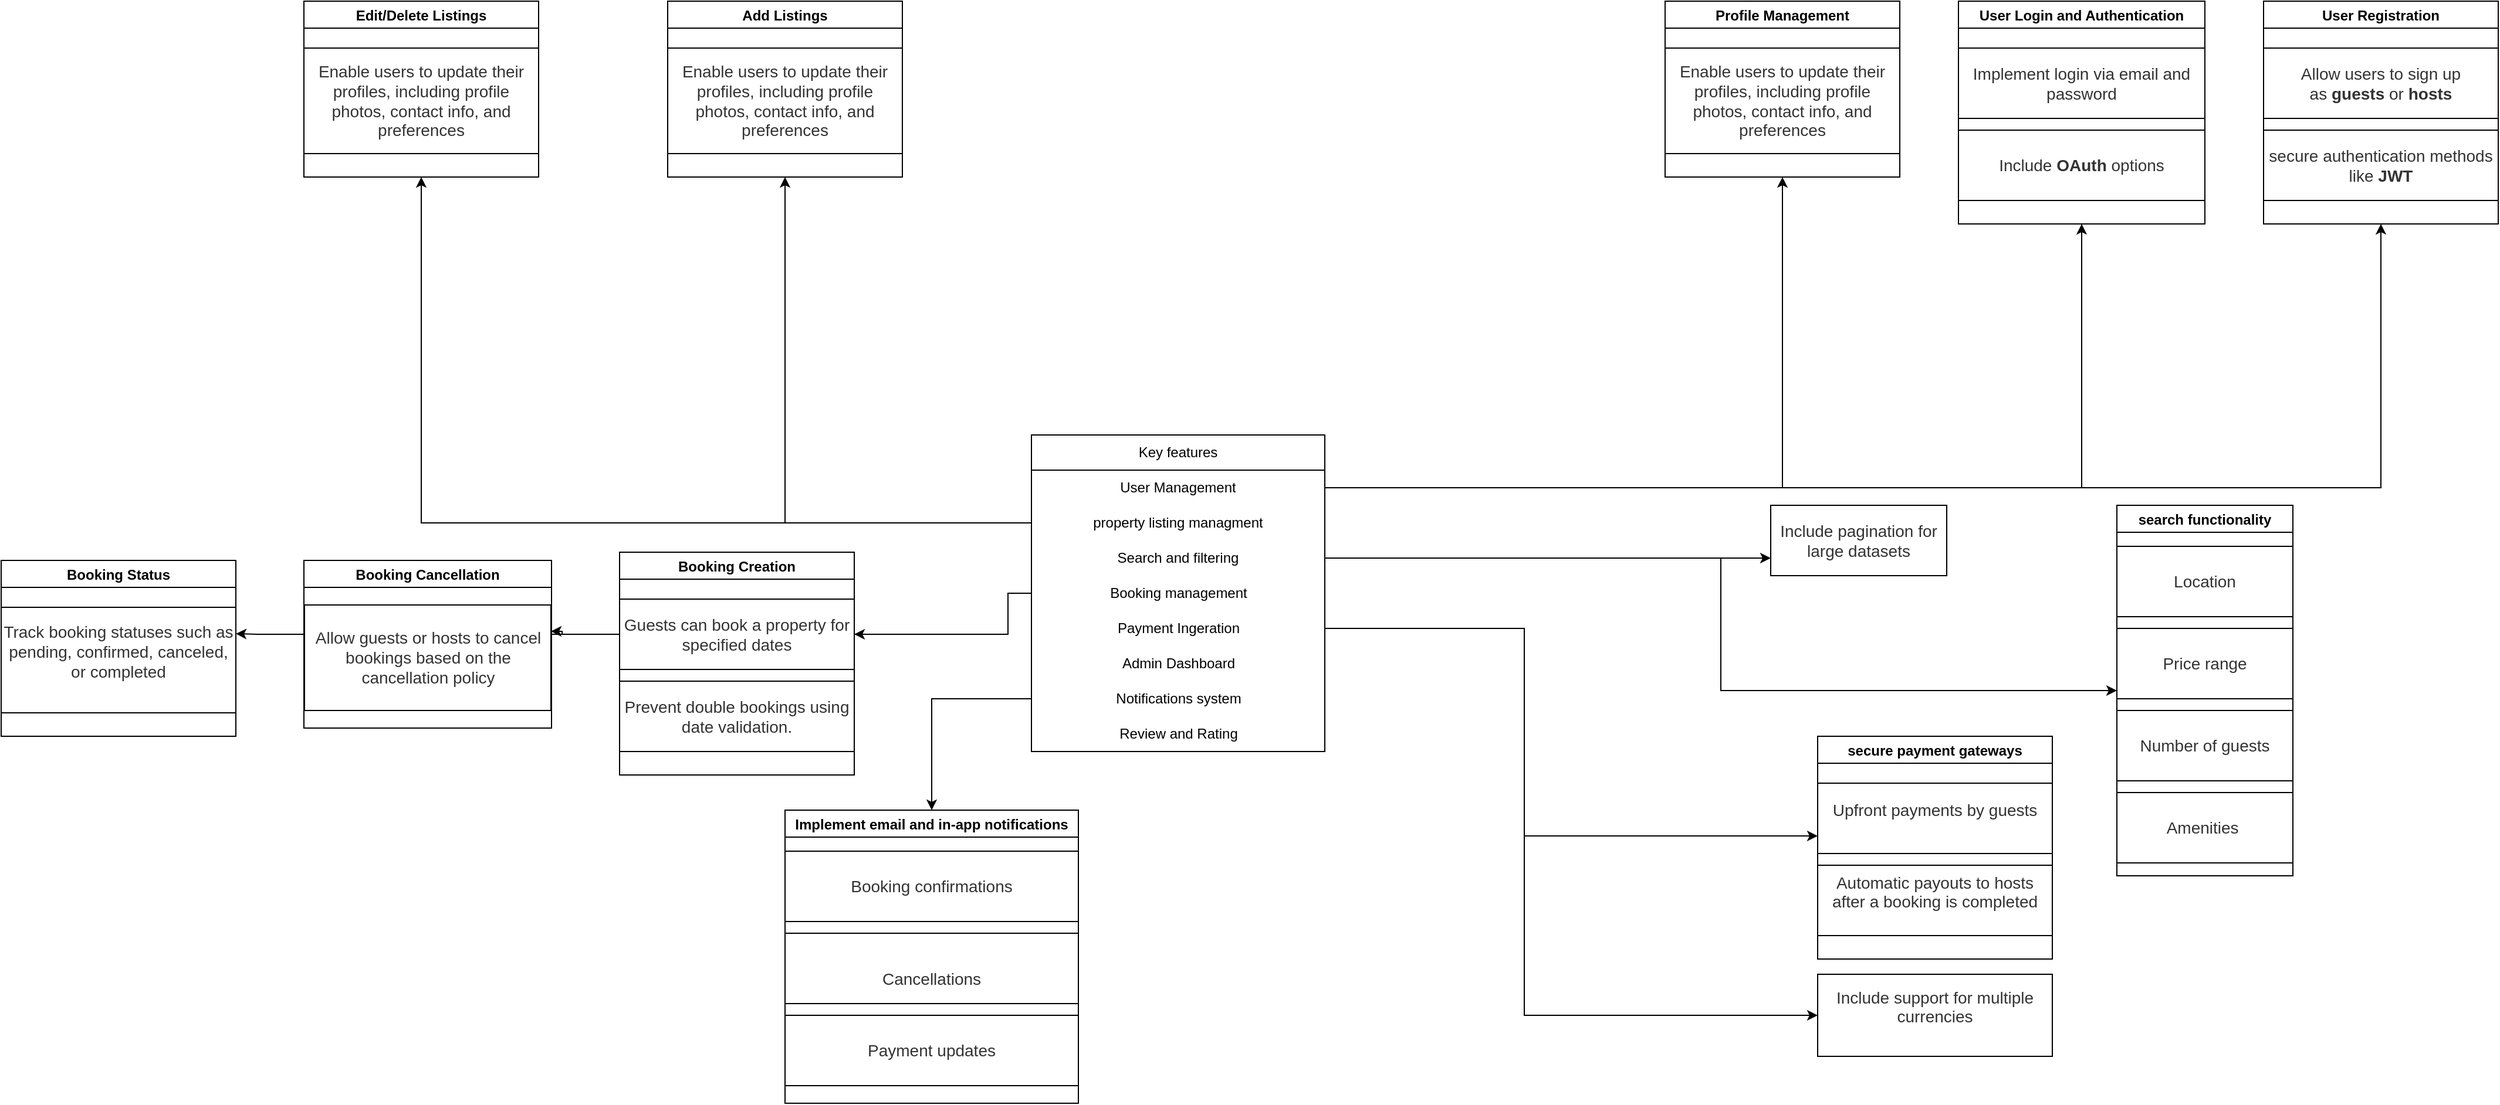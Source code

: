 <mxfile version="24.8.6">
  <diagram name="Page-1" id="ewIaQZ2Lpn-U_PnpUQjz">
    <mxGraphModel dx="3019" dy="2474" grid="1" gridSize="10" guides="1" tooltips="1" connect="1" arrows="1" fold="1" page="1" pageScale="1" pageWidth="827" pageHeight="1169" math="0" shadow="0">
      <root>
        <mxCell id="0" />
        <mxCell id="1" parent="0" />
        <mxCell id="28222j_2KdiVJBQHHPrt-79" style="edgeStyle=orthogonalEdgeStyle;rounded=0;orthogonalLoop=1;jettySize=auto;html=1;entryX=0;entryY=0.75;entryDx=0;entryDy=0;" edge="1" parent="1" source="w7IyEovhkUPnsM_P6XW_-14" target="28222j_2KdiVJBQHHPrt-77">
          <mxGeometry relative="1" as="geometry">
            <Array as="points">
              <mxPoint x="730" y="165" />
              <mxPoint x="730" y="342" />
            </Array>
          </mxGeometry>
        </mxCell>
        <mxCell id="28222j_2KdiVJBQHHPrt-63" style="edgeStyle=orthogonalEdgeStyle;rounded=0;orthogonalLoop=1;jettySize=auto;html=1;entryX=1;entryY=0.25;entryDx=0;entryDy=0;" edge="1" parent="1" source="w7IyEovhkUPnsM_P6XW_-13" target="28222j_2KdiVJBQHHPrt-58">
          <mxGeometry relative="1" as="geometry">
            <Array as="points">
              <mxPoint x="290" y="135" />
              <mxPoint x="290" y="170" />
              <mxPoint x="-90" y="170" />
            </Array>
          </mxGeometry>
        </mxCell>
        <mxCell id="28222j_2KdiVJBQHHPrt-62" style="edgeStyle=orthogonalEdgeStyle;rounded=0;orthogonalLoop=1;jettySize=auto;html=1;entryX=1;entryY=0.25;entryDx=0;entryDy=0;" edge="1" parent="1" source="w7IyEovhkUPnsM_P6XW_-13" target="28222j_2KdiVJBQHHPrt-61">
          <mxGeometry relative="1" as="geometry">
            <Array as="points">
              <mxPoint x="290" y="135" />
              <mxPoint x="290" y="170" />
              <mxPoint x="-350" y="170" />
            </Array>
          </mxGeometry>
        </mxCell>
        <mxCell id="w7IyEovhkUPnsM_P6XW_-1" value="Key features" style="swimlane;fontStyle=0;childLayout=stackLayout;horizontal=1;startSize=30;horizontalStack=0;resizeParent=1;resizeParentMax=0;resizeLast=0;collapsible=1;marginBottom=0;whiteSpace=wrap;html=1;align=center;" parent="1" vertex="1">
          <mxGeometry x="310" width="250" height="270" as="geometry" />
        </mxCell>
        <mxCell id="w7IyEovhkUPnsM_P6XW_-2" value="User Management" style="text;strokeColor=none;fillColor=none;align=center;verticalAlign=middle;spacingLeft=4;spacingRight=4;overflow=hidden;points=[[0,0.5],[1,0.5]];portConstraint=eastwest;rotatable=0;whiteSpace=wrap;html=1;" parent="w7IyEovhkUPnsM_P6XW_-1" vertex="1">
          <mxGeometry y="30" width="250" height="30" as="geometry" />
        </mxCell>
        <mxCell id="w7IyEovhkUPnsM_P6XW_-3" value="property listing managment" style="text;strokeColor=none;fillColor=none;align=center;verticalAlign=middle;spacingLeft=4;spacingRight=4;overflow=hidden;points=[[0,0.5],[1,0.5]];portConstraint=eastwest;rotatable=0;whiteSpace=wrap;html=1;" parent="w7IyEovhkUPnsM_P6XW_-1" vertex="1">
          <mxGeometry y="60" width="250" height="30" as="geometry" />
        </mxCell>
        <mxCell id="w7IyEovhkUPnsM_P6XW_-4" value="Search and filtering" style="text;strokeColor=none;fillColor=none;align=center;verticalAlign=middle;spacingLeft=4;spacingRight=4;overflow=hidden;points=[[0,0.5],[1,0.5]];portConstraint=eastwest;rotatable=0;whiteSpace=wrap;html=1;" parent="w7IyEovhkUPnsM_P6XW_-1" vertex="1">
          <mxGeometry y="90" width="250" height="30" as="geometry" />
        </mxCell>
        <mxCell id="w7IyEovhkUPnsM_P6XW_-13" value="Booking management" style="text;html=1;align=center;verticalAlign=middle;resizable=0;points=[];autosize=1;strokeColor=none;fillColor=none;" parent="w7IyEovhkUPnsM_P6XW_-1" vertex="1">
          <mxGeometry y="120" width="250" height="30" as="geometry" />
        </mxCell>
        <mxCell id="w7IyEovhkUPnsM_P6XW_-14" value="Payment Ingeration" style="text;html=1;align=center;verticalAlign=middle;resizable=0;points=[];autosize=1;strokeColor=none;fillColor=none;" parent="w7IyEovhkUPnsM_P6XW_-1" vertex="1">
          <mxGeometry y="150" width="250" height="30" as="geometry" />
        </mxCell>
        <mxCell id="w7IyEovhkUPnsM_P6XW_-20" value="Admin Dashboard" style="text;html=1;align=center;verticalAlign=middle;resizable=0;points=[];autosize=1;strokeColor=none;fillColor=none;" parent="w7IyEovhkUPnsM_P6XW_-1" vertex="1">
          <mxGeometry y="180" width="250" height="30" as="geometry" />
        </mxCell>
        <mxCell id="w7IyEovhkUPnsM_P6XW_-21" value="Notifications system" style="text;html=1;align=center;verticalAlign=middle;resizable=0;points=[];autosize=1;strokeColor=none;fillColor=none;" parent="w7IyEovhkUPnsM_P6XW_-1" vertex="1">
          <mxGeometry y="210" width="250" height="30" as="geometry" />
        </mxCell>
        <mxCell id="w7IyEovhkUPnsM_P6XW_-19" value="Review and Rating" style="text;html=1;align=center;verticalAlign=middle;resizable=0;points=[];autosize=1;strokeColor=none;fillColor=none;" parent="w7IyEovhkUPnsM_P6XW_-1" vertex="1">
          <mxGeometry y="240" width="250" height="30" as="geometry" />
        </mxCell>
        <mxCell id="28222j_2KdiVJBQHHPrt-20" value="User Registration" style="swimlane;" vertex="1" parent="1">
          <mxGeometry x="1360" y="-370" width="200" height="190" as="geometry" />
        </mxCell>
        <UserObject label="&lt;span style=&quot;color: rgb(51, 51, 51); font-family: aktiv-grotesk, sans-serif; font-size: 14px; text-align: left; background-color: rgb(255, 255, 255);&quot;&gt;Allow users to sign up as&amp;nbsp;&lt;/span&gt;&lt;strong style=&quot;box-sizing: border-box; color: rgb(51, 51, 51); font-family: aktiv-grotesk, sans-serif; font-size: 14px; text-align: left; background-color: rgb(255, 255, 255);&quot;&gt;guests&lt;/strong&gt;&lt;span style=&quot;color: rgb(51, 51, 51); font-family: aktiv-grotesk, sans-serif; font-size: 14px; text-align: left; background-color: rgb(255, 255, 255);&quot;&gt;&amp;nbsp;or&amp;nbsp;&lt;/span&gt;&lt;strong style=&quot;box-sizing: border-box; color: rgb(51, 51, 51); font-family: aktiv-grotesk, sans-serif; font-size: 14px; text-align: left; background-color: rgb(255, 255, 255);&quot;&gt;hosts&lt;/strong&gt;" treeRoot="1" id="28222j_2KdiVJBQHHPrt-22">
          <mxCell style="whiteSpace=wrap;html=1;align=center;treeFolding=1;treeMoving=1;newEdgeStyle={&quot;edgeStyle&quot;:&quot;elbowEdgeStyle&quot;,&quot;startArrow&quot;:&quot;none&quot;,&quot;endArrow&quot;:&quot;none&quot;};" vertex="1" parent="28222j_2KdiVJBQHHPrt-20">
            <mxGeometry y="40" width="200" height="60" as="geometry" />
          </mxCell>
        </UserObject>
        <UserObject label="&lt;span style=&quot;color: rgb(51, 51, 51); font-family: aktiv-grotesk, sans-serif; font-size: 14px; text-align: left; background-color: rgb(255, 255, 255);&quot;&gt;secure authentication methods like&amp;nbsp;&lt;/span&gt;&lt;strong style=&quot;box-sizing: border-box; color: rgb(51, 51, 51); font-family: aktiv-grotesk, sans-serif; font-size: 14px; text-align: left; background-color: rgb(255, 255, 255);&quot;&gt;JWT&lt;/strong&gt;" treeRoot="1" id="28222j_2KdiVJBQHHPrt-23">
          <mxCell style="whiteSpace=wrap;html=1;align=center;treeFolding=1;treeMoving=1;newEdgeStyle={&quot;edgeStyle&quot;:&quot;elbowEdgeStyle&quot;,&quot;startArrow&quot;:&quot;none&quot;,&quot;endArrow&quot;:&quot;none&quot;};" vertex="1" parent="28222j_2KdiVJBQHHPrt-20">
            <mxGeometry y="110" width="200" height="60" as="geometry" />
          </mxCell>
        </UserObject>
        <mxCell id="28222j_2KdiVJBQHHPrt-24" value="User Login and Authentication" style="swimlane;" vertex="1" parent="1">
          <mxGeometry x="1100" y="-370" width="210" height="190" as="geometry" />
        </mxCell>
        <UserObject label="&lt;span style=&quot;color: rgb(51, 51, 51); font-family: aktiv-grotesk, sans-serif; font-size: 14px; text-align: left; background-color: rgb(255, 255, 255);&quot;&gt;Implement login via email and password&lt;/span&gt;" treeRoot="1" id="28222j_2KdiVJBQHHPrt-25">
          <mxCell style="whiteSpace=wrap;html=1;align=center;treeFolding=1;treeMoving=1;newEdgeStyle={&quot;edgeStyle&quot;:&quot;elbowEdgeStyle&quot;,&quot;startArrow&quot;:&quot;none&quot;,&quot;endArrow&quot;:&quot;none&quot;};" vertex="1" parent="28222j_2KdiVJBQHHPrt-24">
            <mxGeometry y="40" width="210" height="60" as="geometry" />
          </mxCell>
        </UserObject>
        <UserObject label="&lt;span style=&quot;color: rgb(51, 51, 51); font-family: aktiv-grotesk, sans-serif; font-size: 14px; text-align: left; background-color: rgb(255, 255, 255);&quot;&gt;Include&amp;nbsp;&lt;/span&gt;&lt;strong style=&quot;box-sizing: border-box; color: rgb(51, 51, 51); font-family: aktiv-grotesk, sans-serif; font-size: 14px; text-align: left; background-color: rgb(255, 255, 255);&quot;&gt;OAuth&lt;/strong&gt;&lt;span style=&quot;color: rgb(51, 51, 51); font-family: aktiv-grotesk, sans-serif; font-size: 14px; text-align: left; background-color: rgb(255, 255, 255);&quot;&gt;&amp;nbsp;options&lt;/span&gt;" treeRoot="1" id="28222j_2KdiVJBQHHPrt-26">
          <mxCell style="whiteSpace=wrap;html=1;align=center;treeFolding=1;treeMoving=1;newEdgeStyle={&quot;edgeStyle&quot;:&quot;elbowEdgeStyle&quot;,&quot;startArrow&quot;:&quot;none&quot;,&quot;endArrow&quot;:&quot;none&quot;};" vertex="1" parent="28222j_2KdiVJBQHHPrt-24">
            <mxGeometry y="110" width="210" height="60" as="geometry" />
          </mxCell>
        </UserObject>
        <mxCell id="28222j_2KdiVJBQHHPrt-28" value="Profile Management" style="swimlane;" vertex="1" parent="1">
          <mxGeometry x="850" y="-370" width="200" height="150" as="geometry" />
        </mxCell>
        <UserObject label="&lt;span style=&quot;color: rgb(51, 51, 51); font-family: aktiv-grotesk, sans-serif; font-size: 14px; text-align: left; background-color: rgb(255, 255, 255);&quot;&gt;Enable users to update their profiles, including profile photos, contact info, and preferences&lt;/span&gt;" treeRoot="1" id="28222j_2KdiVJBQHHPrt-29">
          <mxCell style="whiteSpace=wrap;html=1;align=center;treeFolding=1;treeMoving=1;newEdgeStyle={&quot;edgeStyle&quot;:&quot;elbowEdgeStyle&quot;,&quot;startArrow&quot;:&quot;none&quot;,&quot;endArrow&quot;:&quot;none&quot;};" vertex="1" parent="28222j_2KdiVJBQHHPrt-28">
            <mxGeometry y="40" width="200" height="90" as="geometry" />
          </mxCell>
        </UserObject>
        <mxCell id="28222j_2KdiVJBQHHPrt-36" value="Edit/Delete Listings" style="swimlane;" vertex="1" parent="1">
          <mxGeometry x="-310" y="-370" width="200" height="150" as="geometry" />
        </mxCell>
        <UserObject label="&lt;span style=&quot;color: rgb(51, 51, 51); font-family: aktiv-grotesk, sans-serif; font-size: 14px; text-align: left; background-color: rgb(255, 255, 255);&quot;&gt;Enable users to update their profiles, including profile photos, contact info, and preferences&lt;/span&gt;" treeRoot="1" id="28222j_2KdiVJBQHHPrt-37">
          <mxCell style="whiteSpace=wrap;html=1;align=center;treeFolding=1;treeMoving=1;newEdgeStyle={&quot;edgeStyle&quot;:&quot;elbowEdgeStyle&quot;,&quot;startArrow&quot;:&quot;none&quot;,&quot;endArrow&quot;:&quot;none&quot;};" vertex="1" parent="28222j_2KdiVJBQHHPrt-36">
            <mxGeometry y="40" width="200" height="90" as="geometry" />
          </mxCell>
        </UserObject>
        <mxCell id="28222j_2KdiVJBQHHPrt-43" value="Add Listings" style="swimlane;" vertex="1" parent="1">
          <mxGeometry y="-370" width="200" height="150" as="geometry" />
        </mxCell>
        <UserObject label="&lt;span style=&quot;color: rgb(51, 51, 51); font-family: aktiv-grotesk, sans-serif; font-size: 14px; text-align: left; background-color: rgb(255, 255, 255);&quot;&gt;Enable users to update their profiles, including profile photos, contact info, and preferences&lt;/span&gt;" treeRoot="1" id="28222j_2KdiVJBQHHPrt-44">
          <mxCell style="whiteSpace=wrap;html=1;align=center;treeFolding=1;treeMoving=1;newEdgeStyle={&quot;edgeStyle&quot;:&quot;elbowEdgeStyle&quot;,&quot;startArrow&quot;:&quot;none&quot;,&quot;endArrow&quot;:&quot;none&quot;};" vertex="1" parent="28222j_2KdiVJBQHHPrt-43">
            <mxGeometry y="40" width="200" height="90" as="geometry" />
          </mxCell>
        </UserObject>
        <mxCell id="28222j_2KdiVJBQHHPrt-46" value="search functionality" style="swimlane;" vertex="1" parent="1">
          <mxGeometry x="1235" y="60" width="150" height="316" as="geometry" />
        </mxCell>
        <UserObject label="&lt;span style=&quot;background-color: rgb(255, 255, 255); color: rgb(51, 51, 51); font-family: aktiv-grotesk, sans-serif; font-size: 14px; text-align: left;&quot;&gt;Location&lt;/span&gt;" treeRoot="1" id="28222j_2KdiVJBQHHPrt-47">
          <mxCell style="whiteSpace=wrap;html=1;align=center;treeFolding=1;treeMoving=1;newEdgeStyle={&quot;edgeStyle&quot;:&quot;elbowEdgeStyle&quot;,&quot;startArrow&quot;:&quot;none&quot;,&quot;endArrow&quot;:&quot;none&quot;};" vertex="1" parent="28222j_2KdiVJBQHHPrt-46">
            <mxGeometry y="35" width="150" height="60" as="geometry" />
          </mxCell>
        </UserObject>
        <UserObject label="&lt;span style=&quot;background-color: rgb(255, 255, 255); color: rgb(51, 51, 51); font-family: aktiv-grotesk, sans-serif; font-size: 14px; text-align: left;&quot;&gt;Price range&lt;/span&gt;" treeRoot="1" id="28222j_2KdiVJBQHHPrt-48">
          <mxCell style="whiteSpace=wrap;html=1;align=center;treeFolding=1;treeMoving=1;newEdgeStyle={&quot;edgeStyle&quot;:&quot;elbowEdgeStyle&quot;,&quot;startArrow&quot;:&quot;none&quot;,&quot;endArrow&quot;:&quot;none&quot;};" vertex="1" parent="28222j_2KdiVJBQHHPrt-46">
            <mxGeometry y="105" width="150" height="60" as="geometry" />
          </mxCell>
        </UserObject>
        <UserObject label="&lt;span style=&quot;background-color: rgb(255, 255, 255); color: rgb(51, 51, 51); font-family: aktiv-grotesk, sans-serif; font-size: 14px; text-align: left;&quot;&gt;Number of guests&lt;/span&gt;" treeRoot="1" id="28222j_2KdiVJBQHHPrt-50">
          <mxCell style="whiteSpace=wrap;html=1;align=center;treeFolding=1;treeMoving=1;newEdgeStyle={&quot;edgeStyle&quot;:&quot;elbowEdgeStyle&quot;,&quot;startArrow&quot;:&quot;none&quot;,&quot;endArrow&quot;:&quot;none&quot;};" vertex="1" parent="28222j_2KdiVJBQHHPrt-46">
            <mxGeometry y="175" width="150" height="60" as="geometry" />
          </mxCell>
        </UserObject>
        <UserObject label="&lt;span style=&quot;color: rgb(51, 51, 51); font-family: aktiv-grotesk, sans-serif; font-size: 14px; text-align: left; background-color: rgb(255, 255, 255);&quot;&gt;Amenities&amp;nbsp;&lt;/span&gt;" treeRoot="1" id="28222j_2KdiVJBQHHPrt-51">
          <mxCell style="whiteSpace=wrap;html=1;align=center;treeFolding=1;treeMoving=1;newEdgeStyle={&quot;edgeStyle&quot;:&quot;elbowEdgeStyle&quot;,&quot;startArrow&quot;:&quot;none&quot;,&quot;endArrow&quot;:&quot;none&quot;};" vertex="1" parent="28222j_2KdiVJBQHHPrt-46">
            <mxGeometry y="245" width="150" height="60" as="geometry" />
          </mxCell>
        </UserObject>
        <UserObject label="&lt;span style=&quot;color: rgb(51, 51, 51); font-family: aktiv-grotesk, sans-serif; font-size: 14px; text-align: left; background-color: rgb(255, 255, 255);&quot;&gt;Include pagination for large datasets&lt;/span&gt;" treeRoot="1" id="28222j_2KdiVJBQHHPrt-52">
          <mxCell style="whiteSpace=wrap;html=1;align=center;treeFolding=1;treeMoving=1;newEdgeStyle={&quot;edgeStyle&quot;:&quot;elbowEdgeStyle&quot;,&quot;startArrow&quot;:&quot;none&quot;,&quot;endArrow&quot;:&quot;none&quot;};" vertex="1" parent="1">
            <mxGeometry x="940" y="60" width="150" height="60" as="geometry" />
          </mxCell>
        </UserObject>
        <mxCell id="28222j_2KdiVJBQHHPrt-54" value="Booking Creation" style="swimlane;" vertex="1" parent="1">
          <mxGeometry x="-41" y="100" width="200" height="190" as="geometry" />
        </mxCell>
        <UserObject label="&lt;span style=&quot;color: rgb(51, 51, 51); font-family: aktiv-grotesk, sans-serif; font-size: 14px; text-align: left; background-color: rgb(255, 255, 255);&quot;&gt;Guests can book a property for specified dates&lt;/span&gt;" treeRoot="1" id="28222j_2KdiVJBQHHPrt-55">
          <mxCell style="whiteSpace=wrap;html=1;align=center;treeFolding=1;treeMoving=1;newEdgeStyle={&quot;edgeStyle&quot;:&quot;elbowEdgeStyle&quot;,&quot;startArrow&quot;:&quot;none&quot;,&quot;endArrow&quot;:&quot;none&quot;};" vertex="1" parent="28222j_2KdiVJBQHHPrt-54">
            <mxGeometry y="40" width="200" height="60" as="geometry" />
          </mxCell>
        </UserObject>
        <UserObject label="&lt;span style=&quot;background-color: rgb(255, 255, 255); color: rgb(51, 51, 51); font-family: aktiv-grotesk, sans-serif; font-size: 14px; text-align: start;&quot;&gt;Prevent double bookings using date validation.&lt;/span&gt;" treeRoot="1" id="28222j_2KdiVJBQHHPrt-56">
          <mxCell style="whiteSpace=wrap;html=1;align=center;treeFolding=1;treeMoving=1;newEdgeStyle={&quot;edgeStyle&quot;:&quot;elbowEdgeStyle&quot;,&quot;startArrow&quot;:&quot;none&quot;,&quot;endArrow&quot;:&quot;none&quot;};" vertex="1" parent="28222j_2KdiVJBQHHPrt-54">
            <mxGeometry y="110" width="200" height="60" as="geometry" />
          </mxCell>
        </UserObject>
        <mxCell id="28222j_2KdiVJBQHHPrt-57" value="Booking Cancellation" style="swimlane;startSize=23;" vertex="1" parent="1">
          <mxGeometry x="-310" y="107" width="211" height="143" as="geometry" />
        </mxCell>
        <UserObject label="&lt;span style=&quot;color: rgb(51, 51, 51); font-family: aktiv-grotesk, sans-serif; font-size: 14px; text-align: left; background-color: rgb(255, 255, 255);&quot;&gt;Allow guests or hosts to cancel bookings based on the cancellation policy&lt;/span&gt;" treeRoot="1" id="28222j_2KdiVJBQHHPrt-58">
          <mxCell style="whiteSpace=wrap;html=1;align=center;treeFolding=1;treeMoving=1;newEdgeStyle={&quot;edgeStyle&quot;:&quot;elbowEdgeStyle&quot;,&quot;startArrow&quot;:&quot;none&quot;,&quot;endArrow&quot;:&quot;none&quot;};" vertex="1" parent="28222j_2KdiVJBQHHPrt-57">
            <mxGeometry x="0.5" y="38" width="210" height="90" as="geometry" />
          </mxCell>
        </UserObject>
        <mxCell id="28222j_2KdiVJBQHHPrt-60" value="Booking Status" style="swimlane;" vertex="1" parent="1">
          <mxGeometry x="-568" y="107" width="200" height="150" as="geometry" />
        </mxCell>
        <UserObject label="&#xa;&lt;span style=&quot;color: rgb(51, 51, 51); font-family: aktiv-grotesk, sans-serif; font-size: 14px; font-style: normal; font-variant-ligatures: normal; font-variant-caps: normal; font-weight: 400; letter-spacing: normal; orphans: 2; text-align: left; text-indent: 0px; text-transform: none; widows: 2; word-spacing: 0px; -webkit-text-stroke-width: 0px; white-space: normal; background-color: rgb(255, 255, 255); text-decoration-thickness: initial; text-decoration-style: initial; text-decoration-color: initial; display: inline !important; float: none;&quot;&gt;Track booking statuses such as pending, confirmed, canceled, or completed&lt;/span&gt;&#xa;&#xa;" treeRoot="1" id="28222j_2KdiVJBQHHPrt-61">
          <mxCell style="whiteSpace=wrap;html=1;align=center;treeFolding=1;treeMoving=1;newEdgeStyle={&quot;edgeStyle&quot;:&quot;elbowEdgeStyle&quot;,&quot;startArrow&quot;:&quot;none&quot;,&quot;endArrow&quot;:&quot;none&quot;};" vertex="1" parent="28222j_2KdiVJBQHHPrt-60">
            <mxGeometry y="40" width="200" height="90" as="geometry" />
          </mxCell>
        </UserObject>
        <mxCell id="28222j_2KdiVJBQHHPrt-64" style="edgeStyle=orthogonalEdgeStyle;rounded=0;orthogonalLoop=1;jettySize=auto;html=1;entryX=1;entryY=0.5;entryDx=0;entryDy=0;" edge="1" parent="1" source="w7IyEovhkUPnsM_P6XW_-13" target="28222j_2KdiVJBQHHPrt-55">
          <mxGeometry relative="1" as="geometry">
            <Array as="points">
              <mxPoint x="290" y="135" />
              <mxPoint x="290" y="170" />
            </Array>
          </mxGeometry>
        </mxCell>
        <mxCell id="28222j_2KdiVJBQHHPrt-65" style="edgeStyle=orthogonalEdgeStyle;rounded=0;orthogonalLoop=1;jettySize=auto;html=1;entryX=0.5;entryY=1;entryDx=0;entryDy=0;" edge="1" parent="1" source="w7IyEovhkUPnsM_P6XW_-2" target="28222j_2KdiVJBQHHPrt-28">
          <mxGeometry relative="1" as="geometry" />
        </mxCell>
        <mxCell id="28222j_2KdiVJBQHHPrt-66" style="edgeStyle=orthogonalEdgeStyle;rounded=0;orthogonalLoop=1;jettySize=auto;html=1;entryX=0.5;entryY=1;entryDx=0;entryDy=0;" edge="1" parent="1" source="w7IyEovhkUPnsM_P6XW_-2" target="28222j_2KdiVJBQHHPrt-24">
          <mxGeometry relative="1" as="geometry" />
        </mxCell>
        <mxCell id="28222j_2KdiVJBQHHPrt-67" style="edgeStyle=orthogonalEdgeStyle;rounded=0;orthogonalLoop=1;jettySize=auto;html=1;entryX=0.5;entryY=1;entryDx=0;entryDy=0;" edge="1" parent="1" source="w7IyEovhkUPnsM_P6XW_-2" target="28222j_2KdiVJBQHHPrt-20">
          <mxGeometry relative="1" as="geometry" />
        </mxCell>
        <mxCell id="28222j_2KdiVJBQHHPrt-68" style="edgeStyle=orthogonalEdgeStyle;rounded=0;orthogonalLoop=1;jettySize=auto;html=1;entryX=0.5;entryY=1;entryDx=0;entryDy=0;" edge="1" parent="1" source="w7IyEovhkUPnsM_P6XW_-3" target="28222j_2KdiVJBQHHPrt-43">
          <mxGeometry relative="1" as="geometry" />
        </mxCell>
        <mxCell id="28222j_2KdiVJBQHHPrt-69" style="edgeStyle=orthogonalEdgeStyle;rounded=0;orthogonalLoop=1;jettySize=auto;html=1;entryX=0.5;entryY=1;entryDx=0;entryDy=0;" edge="1" parent="1" source="w7IyEovhkUPnsM_P6XW_-3" target="28222j_2KdiVJBQHHPrt-36">
          <mxGeometry relative="1" as="geometry" />
        </mxCell>
        <mxCell id="28222j_2KdiVJBQHHPrt-70" style="edgeStyle=orthogonalEdgeStyle;rounded=0;orthogonalLoop=1;jettySize=auto;html=1;entryX=0;entryY=0.5;entryDx=0;entryDy=0;" edge="1" parent="1" source="w7IyEovhkUPnsM_P6XW_-4" target="28222j_2KdiVJBQHHPrt-46">
          <mxGeometry relative="1" as="geometry">
            <mxPoint x="650" y="130" as="targetPoint" />
          </mxGeometry>
        </mxCell>
        <mxCell id="28222j_2KdiVJBQHHPrt-71" style="edgeStyle=orthogonalEdgeStyle;rounded=0;orthogonalLoop=1;jettySize=auto;html=1;entryX=0;entryY=0.75;entryDx=0;entryDy=0;" edge="1" parent="1" source="w7IyEovhkUPnsM_P6XW_-4" target="28222j_2KdiVJBQHHPrt-52">
          <mxGeometry relative="1" as="geometry" />
        </mxCell>
        <UserObject label="&#xa;&lt;span style=&quot;color: rgb(51, 51, 51); font-family: aktiv-grotesk, sans-serif; font-size: 14px; font-style: normal; font-variant-ligatures: normal; font-variant-caps: normal; font-weight: 400; letter-spacing: normal; orphans: 2; text-align: left; text-indent: 0px; text-transform: none; widows: 2; word-spacing: 0px; -webkit-text-stroke-width: 0px; white-space: normal; background-color: rgb(255, 255, 255); text-decoration-thickness: initial; text-decoration-style: initial; text-decoration-color: initial; display: inline !important; float: none;&quot;&gt;Include support for multiple currencies&lt;/span&gt;&#xa;&#xa;" treeRoot="1" id="28222j_2KdiVJBQHHPrt-75">
          <mxCell style="whiteSpace=wrap;html=1;align=center;treeFolding=1;treeMoving=1;newEdgeStyle={&quot;edgeStyle&quot;:&quot;elbowEdgeStyle&quot;,&quot;startArrow&quot;:&quot;none&quot;,&quot;endArrow&quot;:&quot;none&quot;};" vertex="1" parent="1">
            <mxGeometry x="980" y="460" width="200" height="70" as="geometry" />
          </mxCell>
        </UserObject>
        <mxCell id="28222j_2KdiVJBQHHPrt-76" value="secure payment gateways" style="swimlane;" vertex="1" parent="1">
          <mxGeometry x="980" y="257" width="200" height="190" as="geometry" />
        </mxCell>
        <UserObject label="&#xa;&lt;span style=&quot;color: rgb(51, 51, 51); font-family: aktiv-grotesk, sans-serif; font-size: 14px; font-style: normal; font-variant-ligatures: normal; font-variant-caps: normal; font-weight: 400; letter-spacing: normal; orphans: 2; text-align: left; text-indent: 0px; text-transform: none; widows: 2; word-spacing: 0px; -webkit-text-stroke-width: 0px; white-space: normal; background-color: rgb(255, 255, 255); text-decoration-thickness: initial; text-decoration-style: initial; text-decoration-color: initial; display: inline !important; float: none;&quot;&gt;Upfront payments by guests&lt;/span&gt;&#xa;&#xa;" treeRoot="1" id="28222j_2KdiVJBQHHPrt-77">
          <mxCell style="whiteSpace=wrap;html=1;align=center;treeFolding=1;treeMoving=1;newEdgeStyle={&quot;edgeStyle&quot;:&quot;elbowEdgeStyle&quot;,&quot;startArrow&quot;:&quot;none&quot;,&quot;endArrow&quot;:&quot;none&quot;};" vertex="1" parent="28222j_2KdiVJBQHHPrt-76">
            <mxGeometry y="40" width="200" height="60" as="geometry" />
          </mxCell>
        </UserObject>
        <UserObject label="&#xa;&lt;span style=&quot;color: rgb(51, 51, 51); font-family: aktiv-grotesk, sans-serif; font-size: 14px; font-style: normal; font-variant-ligatures: normal; font-variant-caps: normal; font-weight: 400; letter-spacing: normal; orphans: 2; text-align: left; text-indent: 0px; text-transform: none; widows: 2; word-spacing: 0px; -webkit-text-stroke-width: 0px; white-space: normal; background-color: rgb(255, 255, 255); text-decoration-thickness: initial; text-decoration-style: initial; text-decoration-color: initial; display: inline !important; float: none;&quot;&gt;Automatic payouts to hosts after a booking is completed&lt;/span&gt;&#xa;&#xa;" treeRoot="1" id="28222j_2KdiVJBQHHPrt-78">
          <mxCell style="whiteSpace=wrap;html=1;align=center;treeFolding=1;treeMoving=1;newEdgeStyle={&quot;edgeStyle&quot;:&quot;elbowEdgeStyle&quot;,&quot;startArrow&quot;:&quot;none&quot;,&quot;endArrow&quot;:&quot;none&quot;};" vertex="1" parent="28222j_2KdiVJBQHHPrt-76">
            <mxGeometry y="110" width="200" height="60" as="geometry" />
          </mxCell>
        </UserObject>
        <mxCell id="28222j_2KdiVJBQHHPrt-84" style="edgeStyle=orthogonalEdgeStyle;rounded=0;orthogonalLoop=1;jettySize=auto;html=1;entryX=0;entryY=0.5;entryDx=0;entryDy=0;" edge="1" parent="1" source="w7IyEovhkUPnsM_P6XW_-14" target="28222j_2KdiVJBQHHPrt-75">
          <mxGeometry relative="1" as="geometry">
            <Array as="points">
              <mxPoint x="730" y="165" />
              <mxPoint x="730" y="495" />
            </Array>
          </mxGeometry>
        </mxCell>
        <mxCell id="28222j_2KdiVJBQHHPrt-89" value="Implement email and in-app notifications" style="swimlane;" vertex="1" parent="1">
          <mxGeometry x="100" y="320" width="250" height="250" as="geometry" />
        </mxCell>
        <UserObject label="&lt;span style=&quot;background-color: rgb(255, 255, 255); color: rgb(51, 51, 51); font-family: aktiv-grotesk, sans-serif; font-size: 14px; text-align: left;&quot;&gt;Booking confirmations&lt;/span&gt;" treeRoot="1" id="28222j_2KdiVJBQHHPrt-90">
          <mxCell style="whiteSpace=wrap;html=1;align=center;treeFolding=1;treeMoving=1;newEdgeStyle={&quot;edgeStyle&quot;:&quot;elbowEdgeStyle&quot;,&quot;startArrow&quot;:&quot;none&quot;,&quot;endArrow&quot;:&quot;none&quot;};" vertex="1" parent="28222j_2KdiVJBQHHPrt-89">
            <mxGeometry y="35" width="250" height="60" as="geometry" />
          </mxCell>
        </UserObject>
        <UserObject label="&lt;font face=&quot;aktiv-grotesk, sans-serif&quot; color=&quot;#333333&quot;&gt;&lt;span style=&quot;font-size: 14px;&quot;&gt;&lt;br&gt;&lt;/span&gt;&lt;/font&gt;&lt;span style=&quot;background-color: rgb(255, 255, 255); color: rgb(51, 51, 51); font-family: aktiv-grotesk, sans-serif; font-size: 14px; text-align: left;&quot;&gt;Cancellations&lt;br&gt;&lt;/span&gt;" treeRoot="1" id="28222j_2KdiVJBQHHPrt-91">
          <mxCell style="whiteSpace=wrap;html=1;align=center;treeFolding=1;treeMoving=1;newEdgeStyle={&quot;edgeStyle&quot;:&quot;elbowEdgeStyle&quot;,&quot;startArrow&quot;:&quot;none&quot;,&quot;endArrow&quot;:&quot;none&quot;};" vertex="1" parent="28222j_2KdiVJBQHHPrt-89">
            <mxGeometry y="105" width="250" height="60" as="geometry" />
          </mxCell>
        </UserObject>
        <UserObject label="&lt;br&gt;&lt;span style=&quot;background-color: rgb(255, 255, 255); color: rgb(51, 51, 51); font-family: aktiv-grotesk, sans-serif; font-size: 14px; text-align: left;&quot;&gt;Payment updates&lt;/span&gt;&lt;br&gt;&lt;div&gt;&lt;br/&gt;&lt;/div&gt;" treeRoot="1" id="28222j_2KdiVJBQHHPrt-92">
          <mxCell style="whiteSpace=wrap;html=1;align=center;treeFolding=1;treeMoving=1;newEdgeStyle={&quot;edgeStyle&quot;:&quot;elbowEdgeStyle&quot;,&quot;startArrow&quot;:&quot;none&quot;,&quot;endArrow&quot;:&quot;none&quot;};" vertex="1" parent="28222j_2KdiVJBQHHPrt-89">
            <mxGeometry y="175" width="250" height="60" as="geometry" />
          </mxCell>
        </UserObject>
        <mxCell id="28222j_2KdiVJBQHHPrt-88" style="edgeStyle=orthogonalEdgeStyle;rounded=0;orthogonalLoop=1;jettySize=auto;html=1;entryX=0.5;entryY=0;entryDx=0;entryDy=0;" edge="1" parent="1" source="w7IyEovhkUPnsM_P6XW_-21" target="28222j_2KdiVJBQHHPrt-89">
          <mxGeometry relative="1" as="geometry">
            <mxPoint x="180" y="380" as="targetPoint" />
            <Array as="points">
              <mxPoint x="225" y="225" />
            </Array>
          </mxGeometry>
        </mxCell>
      </root>
    </mxGraphModel>
  </diagram>
</mxfile>
